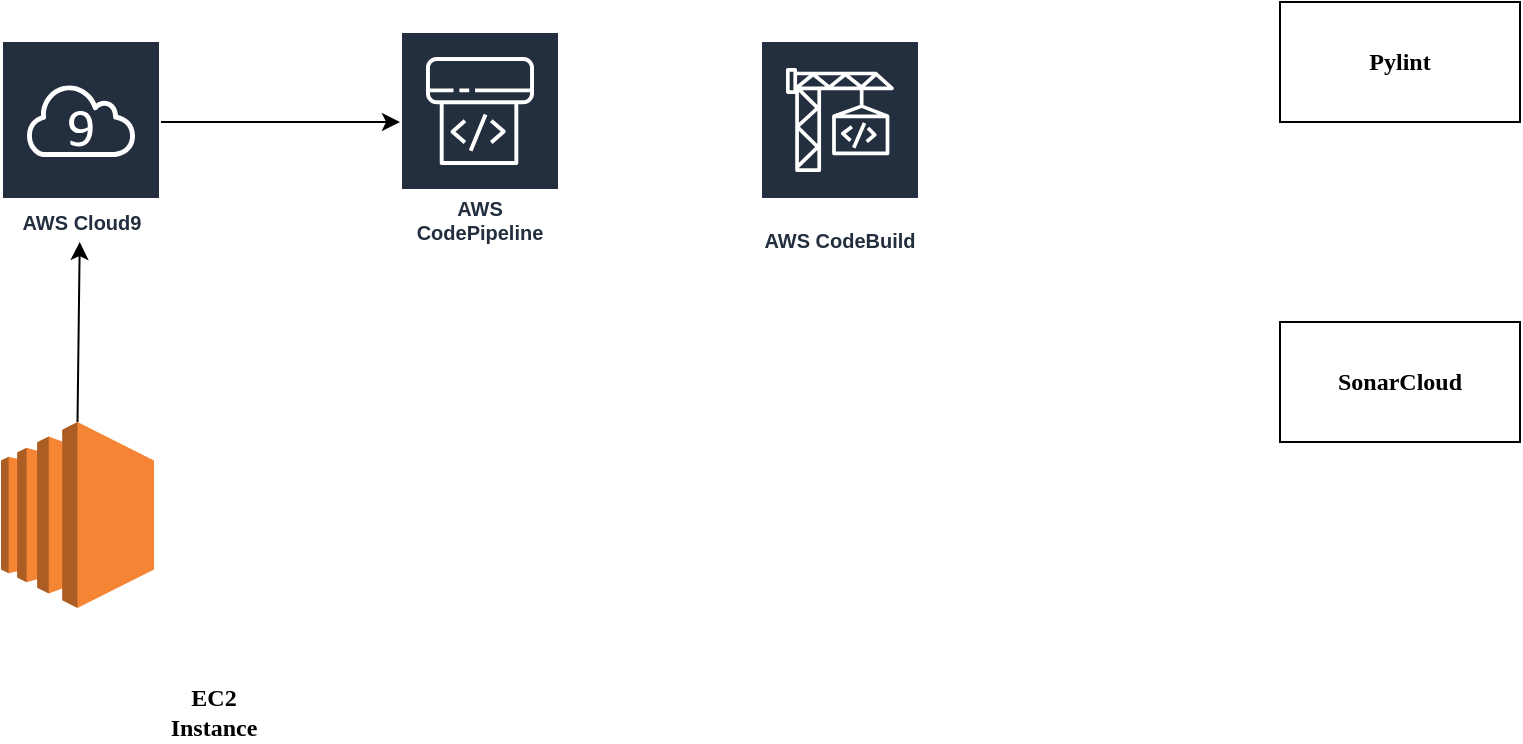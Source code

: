 <mxfile version="24.2.1" type="github">
  <diagram name="Page-1" id="DYBwWQCoP8_SHHaS1T1G">
    <mxGraphModel dx="1050" dy="557" grid="1" gridSize="10" guides="1" tooltips="1" connect="1" arrows="1" fold="1" page="1" pageScale="1" pageWidth="850" pageHeight="1100" math="0" shadow="0">
      <root>
        <mxCell id="0" />
        <mxCell id="1" parent="0" />
        <mxCell id="KRUjPpqpoe-eQDH3IDyl-1" value="" style="outlineConnect=0;dashed=0;verticalLabelPosition=bottom;verticalAlign=top;align=center;html=1;shape=mxgraph.aws3.ec2;fillColor=#F58534;gradientColor=none;" vertex="1" parent="1">
          <mxGeometry x="40.5" y="230" width="76.5" height="93" as="geometry" />
        </mxCell>
        <mxCell id="KRUjPpqpoe-eQDH3IDyl-2" value="AWS Cloud9" style="sketch=0;outlineConnect=0;fontColor=#232F3E;gradientColor=none;strokeColor=#ffffff;fillColor=#232F3E;dashed=0;verticalLabelPosition=middle;verticalAlign=bottom;align=center;html=1;whiteSpace=wrap;fontSize=10;fontStyle=1;spacing=3;shape=mxgraph.aws4.productIcon;prIcon=mxgraph.aws4.cloud9;" vertex="1" parent="1">
          <mxGeometry x="40.5" y="39" width="80" height="101" as="geometry" />
        </mxCell>
        <mxCell id="KRUjPpqpoe-eQDH3IDyl-3" value="AWS CodePipeline" style="sketch=0;outlineConnect=0;fontColor=#232F3E;gradientColor=none;strokeColor=#ffffff;fillColor=#232F3E;dashed=0;verticalLabelPosition=middle;verticalAlign=bottom;align=center;html=1;whiteSpace=wrap;fontSize=10;fontStyle=1;spacing=3;shape=mxgraph.aws4.productIcon;prIcon=mxgraph.aws4.codepipeline;" vertex="1" parent="1">
          <mxGeometry x="240" y="34.5" width="80" height="110" as="geometry" />
        </mxCell>
        <mxCell id="KRUjPpqpoe-eQDH3IDyl-4" value="AWS CodeBuild" style="sketch=0;outlineConnect=0;fontColor=#232F3E;gradientColor=none;strokeColor=#ffffff;fillColor=#232F3E;dashed=0;verticalLabelPosition=middle;verticalAlign=bottom;align=center;html=1;whiteSpace=wrap;fontSize=10;fontStyle=1;spacing=3;shape=mxgraph.aws4.productIcon;prIcon=mxgraph.aws4.codebuild;" vertex="1" parent="1">
          <mxGeometry x="420" y="39" width="80" height="110" as="geometry" />
        </mxCell>
        <mxCell id="KRUjPpqpoe-eQDH3IDyl-5" value="&lt;font face=&quot;Times New Roman&quot;&gt;&lt;b&gt;SonarCloud&lt;/b&gt;&lt;/font&gt;" style="rounded=0;whiteSpace=wrap;html=1;" vertex="1" parent="1">
          <mxGeometry x="680" y="180" width="120" height="60" as="geometry" />
        </mxCell>
        <mxCell id="KRUjPpqpoe-eQDH3IDyl-6" value="Pylint" style="rounded=0;whiteSpace=wrap;html=1;fontFamily=Times New Roman;fontStyle=1" vertex="1" parent="1">
          <mxGeometry x="680" y="20" width="120" height="60" as="geometry" />
        </mxCell>
        <mxCell id="KRUjPpqpoe-eQDH3IDyl-7" value="" style="endArrow=classic;html=1;rounded=0;exitX=0.5;exitY=0;exitDx=0;exitDy=0;exitPerimeter=0;" edge="1" parent="1" source="KRUjPpqpoe-eQDH3IDyl-1" target="KRUjPpqpoe-eQDH3IDyl-2">
          <mxGeometry width="50" height="50" relative="1" as="geometry">
            <mxPoint x="100" y="210" as="sourcePoint" />
            <mxPoint x="150" y="160" as="targetPoint" />
          </mxGeometry>
        </mxCell>
        <mxCell id="KRUjPpqpoe-eQDH3IDyl-8" value="&lt;font face=&quot;Times New Roman&quot;&gt;&lt;b&gt;EC2 Instance&lt;/b&gt;&lt;/font&gt;" style="text;html=1;align=center;verticalAlign=middle;whiteSpace=wrap;rounded=0;" vertex="1" parent="1">
          <mxGeometry x="117" y="360" width="60" height="30" as="geometry" />
        </mxCell>
        <mxCell id="KRUjPpqpoe-eQDH3IDyl-9" value="" style="endArrow=classic;html=1;rounded=0;" edge="1" parent="1">
          <mxGeometry width="50" height="50" relative="1" as="geometry">
            <mxPoint x="120.5" y="80" as="sourcePoint" />
            <mxPoint x="240" y="80" as="targetPoint" />
          </mxGeometry>
        </mxCell>
      </root>
    </mxGraphModel>
  </diagram>
</mxfile>
